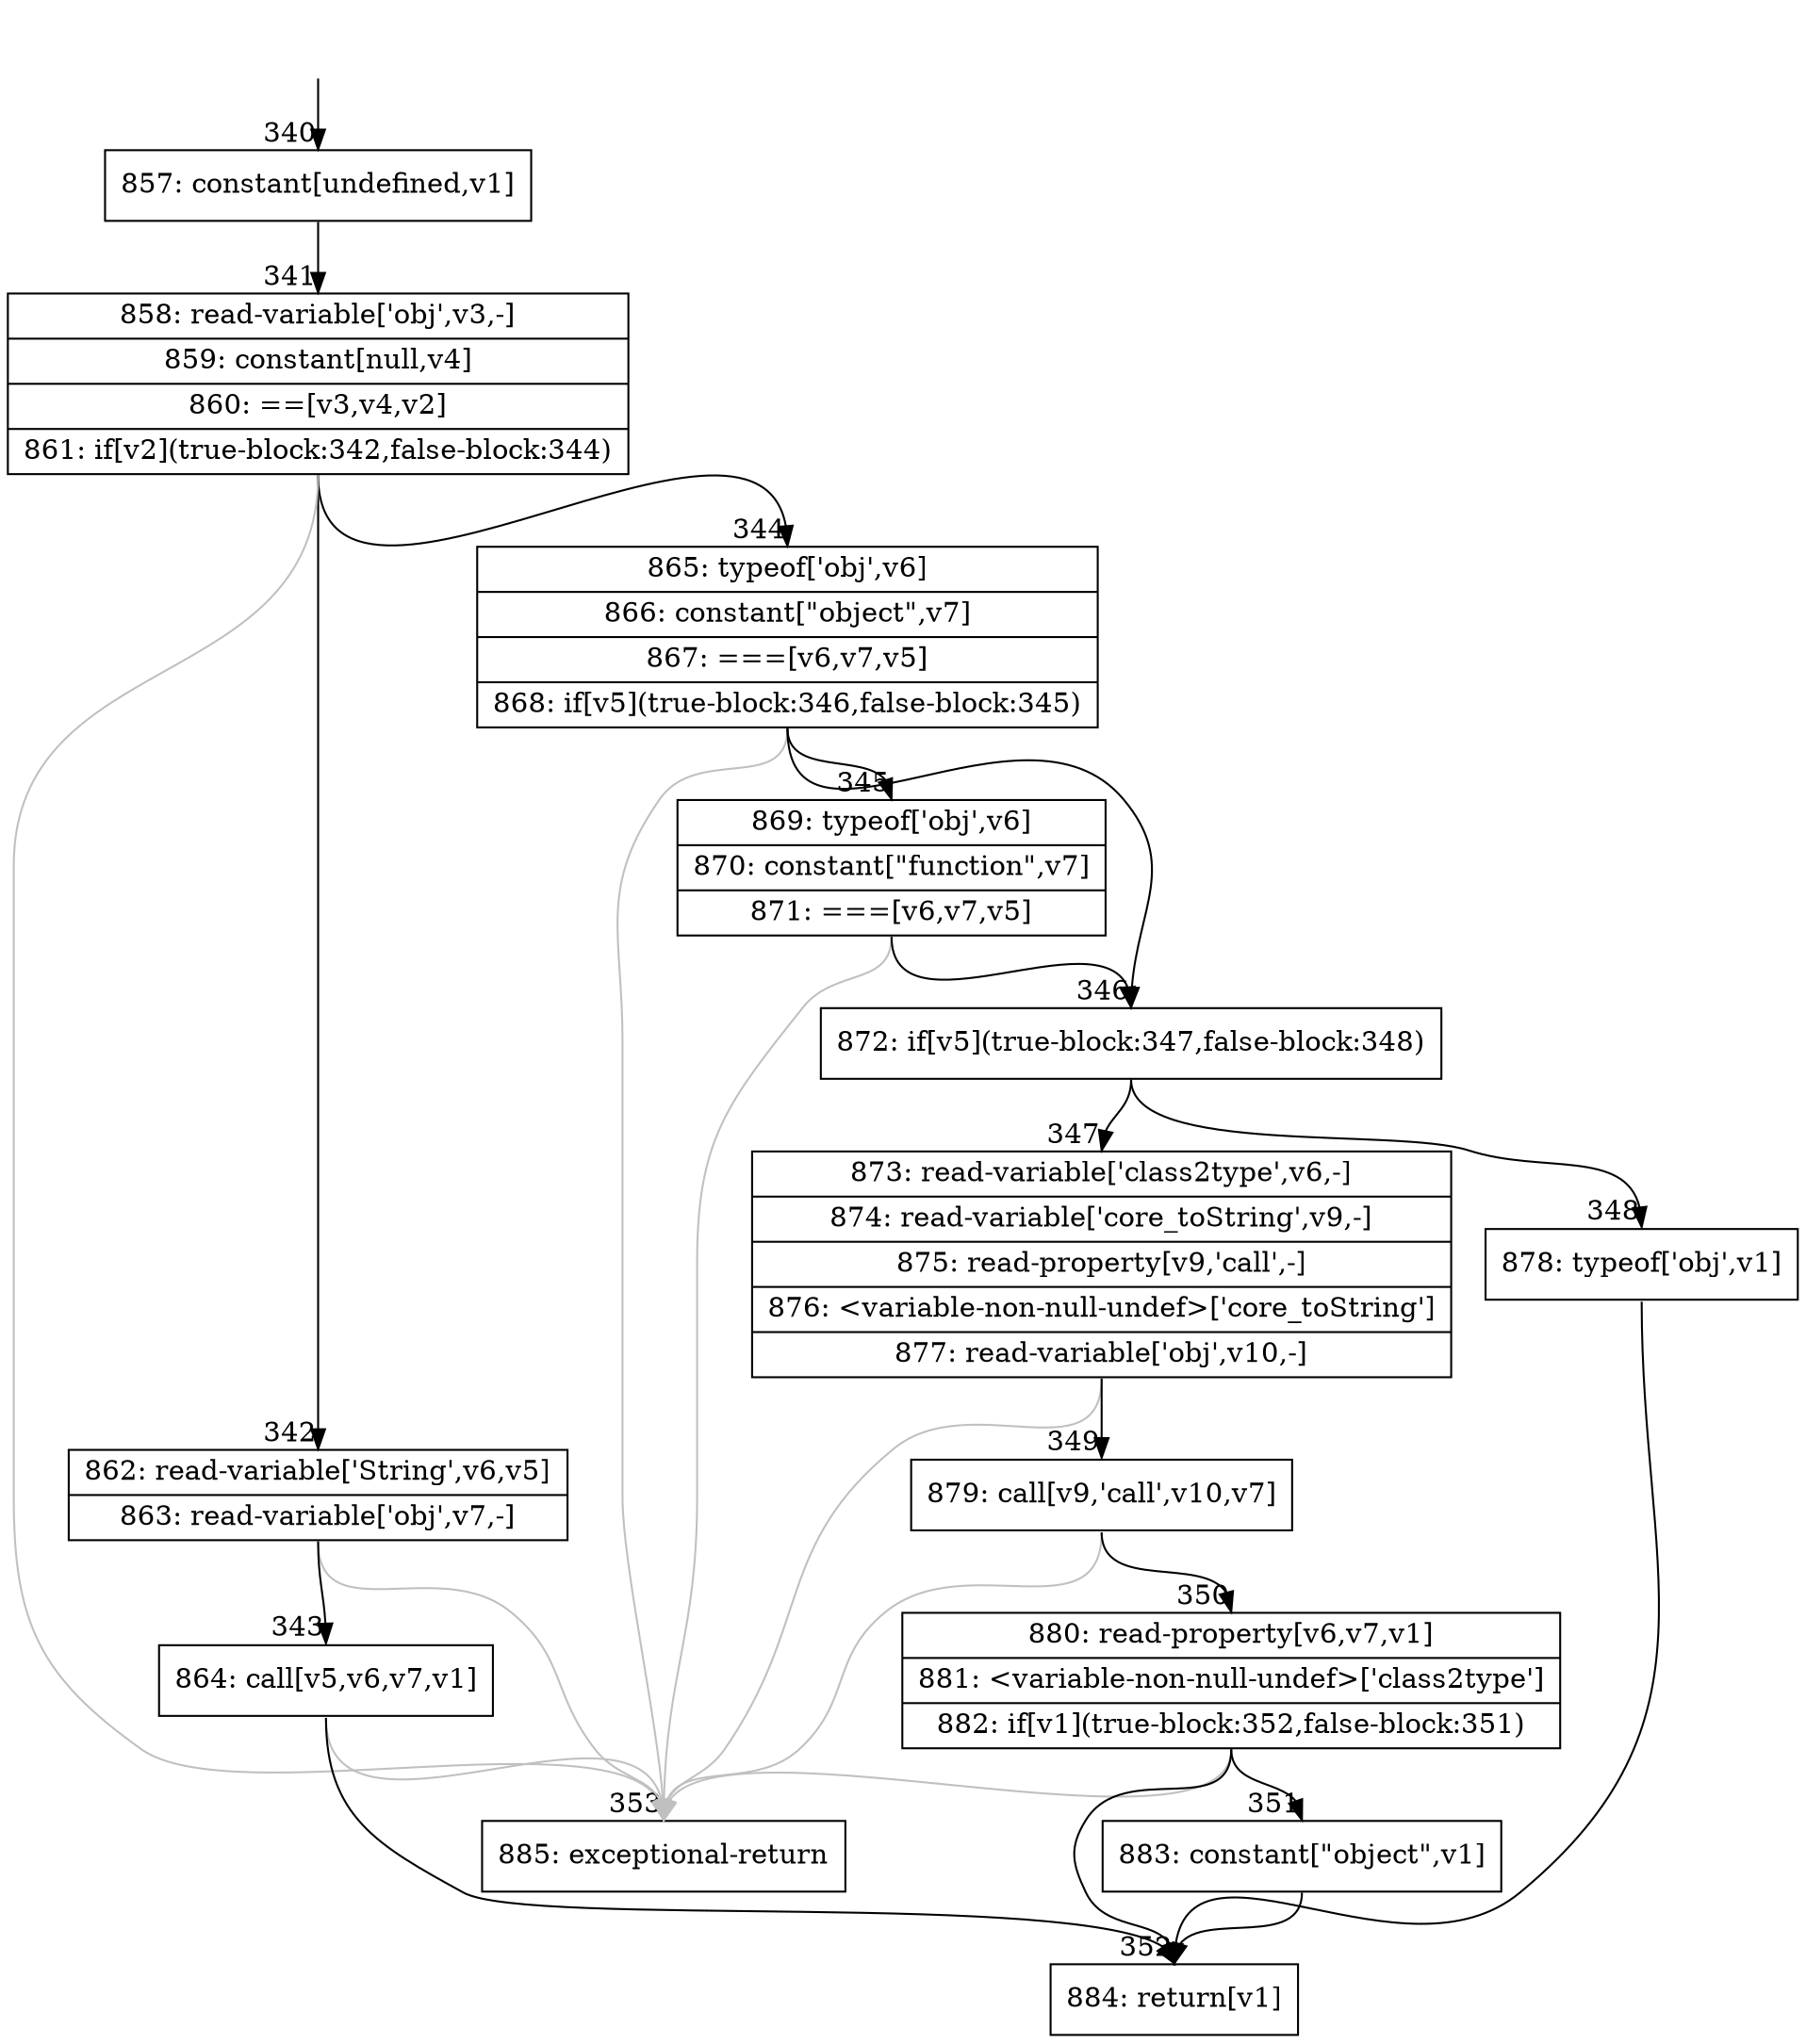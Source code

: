 digraph {
rankdir="TD"
BB_entry29[shape=none,label=""];
BB_entry29 -> BB340 [tailport=s, headport=n, headlabel="    340"]
BB340 [shape=record label="{857: constant[undefined,v1]}" ] 
BB340 -> BB341 [tailport=s, headport=n, headlabel="      341"]
BB341 [shape=record label="{858: read-variable['obj',v3,-]|859: constant[null,v4]|860: ==[v3,v4,v2]|861: if[v2](true-block:342,false-block:344)}" ] 
BB341 -> BB342 [tailport=s, headport=n, headlabel="      342"]
BB341 -> BB344 [tailport=s, headport=n, headlabel="      344"]
BB341 -> BB353 [tailport=s, headport=n, color=gray, headlabel="      353"]
BB342 [shape=record label="{862: read-variable['String',v6,v5]|863: read-variable['obj',v7,-]}" ] 
BB342 -> BB343 [tailport=s, headport=n, headlabel="      343"]
BB342 -> BB353 [tailport=s, headport=n, color=gray]
BB343 [shape=record label="{864: call[v5,v6,v7,v1]}" ] 
BB343 -> BB352 [tailport=s, headport=n, headlabel="      352"]
BB343 -> BB353 [tailport=s, headport=n, color=gray]
BB344 [shape=record label="{865: typeof['obj',v6]|866: constant[\"object\",v7]|867: ===[v6,v7,v5]|868: if[v5](true-block:346,false-block:345)}" ] 
BB344 -> BB346 [tailport=s, headport=n, headlabel="      346"]
BB344 -> BB345 [tailport=s, headport=n, headlabel="      345"]
BB344 -> BB353 [tailport=s, headport=n, color=gray]
BB345 [shape=record label="{869: typeof['obj',v6]|870: constant[\"function\",v7]|871: ===[v6,v7,v5]}" ] 
BB345 -> BB346 [tailport=s, headport=n]
BB345 -> BB353 [tailport=s, headport=n, color=gray]
BB346 [shape=record label="{872: if[v5](true-block:347,false-block:348)}" ] 
BB346 -> BB347 [tailport=s, headport=n, headlabel="      347"]
BB346 -> BB348 [tailport=s, headport=n, headlabel="      348"]
BB347 [shape=record label="{873: read-variable['class2type',v6,-]|874: read-variable['core_toString',v9,-]|875: read-property[v9,'call',-]|876: \<variable-non-null-undef\>['core_toString']|877: read-variable['obj',v10,-]}" ] 
BB347 -> BB349 [tailport=s, headport=n, headlabel="      349"]
BB347 -> BB353 [tailport=s, headport=n, color=gray]
BB348 [shape=record label="{878: typeof['obj',v1]}" ] 
BB348 -> BB352 [tailport=s, headport=n]
BB349 [shape=record label="{879: call[v9,'call',v10,v7]}" ] 
BB349 -> BB350 [tailport=s, headport=n, headlabel="      350"]
BB349 -> BB353 [tailport=s, headport=n, color=gray]
BB350 [shape=record label="{880: read-property[v6,v7,v1]|881: \<variable-non-null-undef\>['class2type']|882: if[v1](true-block:352,false-block:351)}" ] 
BB350 -> BB352 [tailport=s, headport=n]
BB350 -> BB351 [tailport=s, headport=n, headlabel="      351"]
BB350 -> BB353 [tailport=s, headport=n, color=gray]
BB351 [shape=record label="{883: constant[\"object\",v1]}" ] 
BB351 -> BB352 [tailport=s, headport=n]
BB352 [shape=record label="{884: return[v1]}" ] 
BB353 [shape=record label="{885: exceptional-return}" ] 
}
